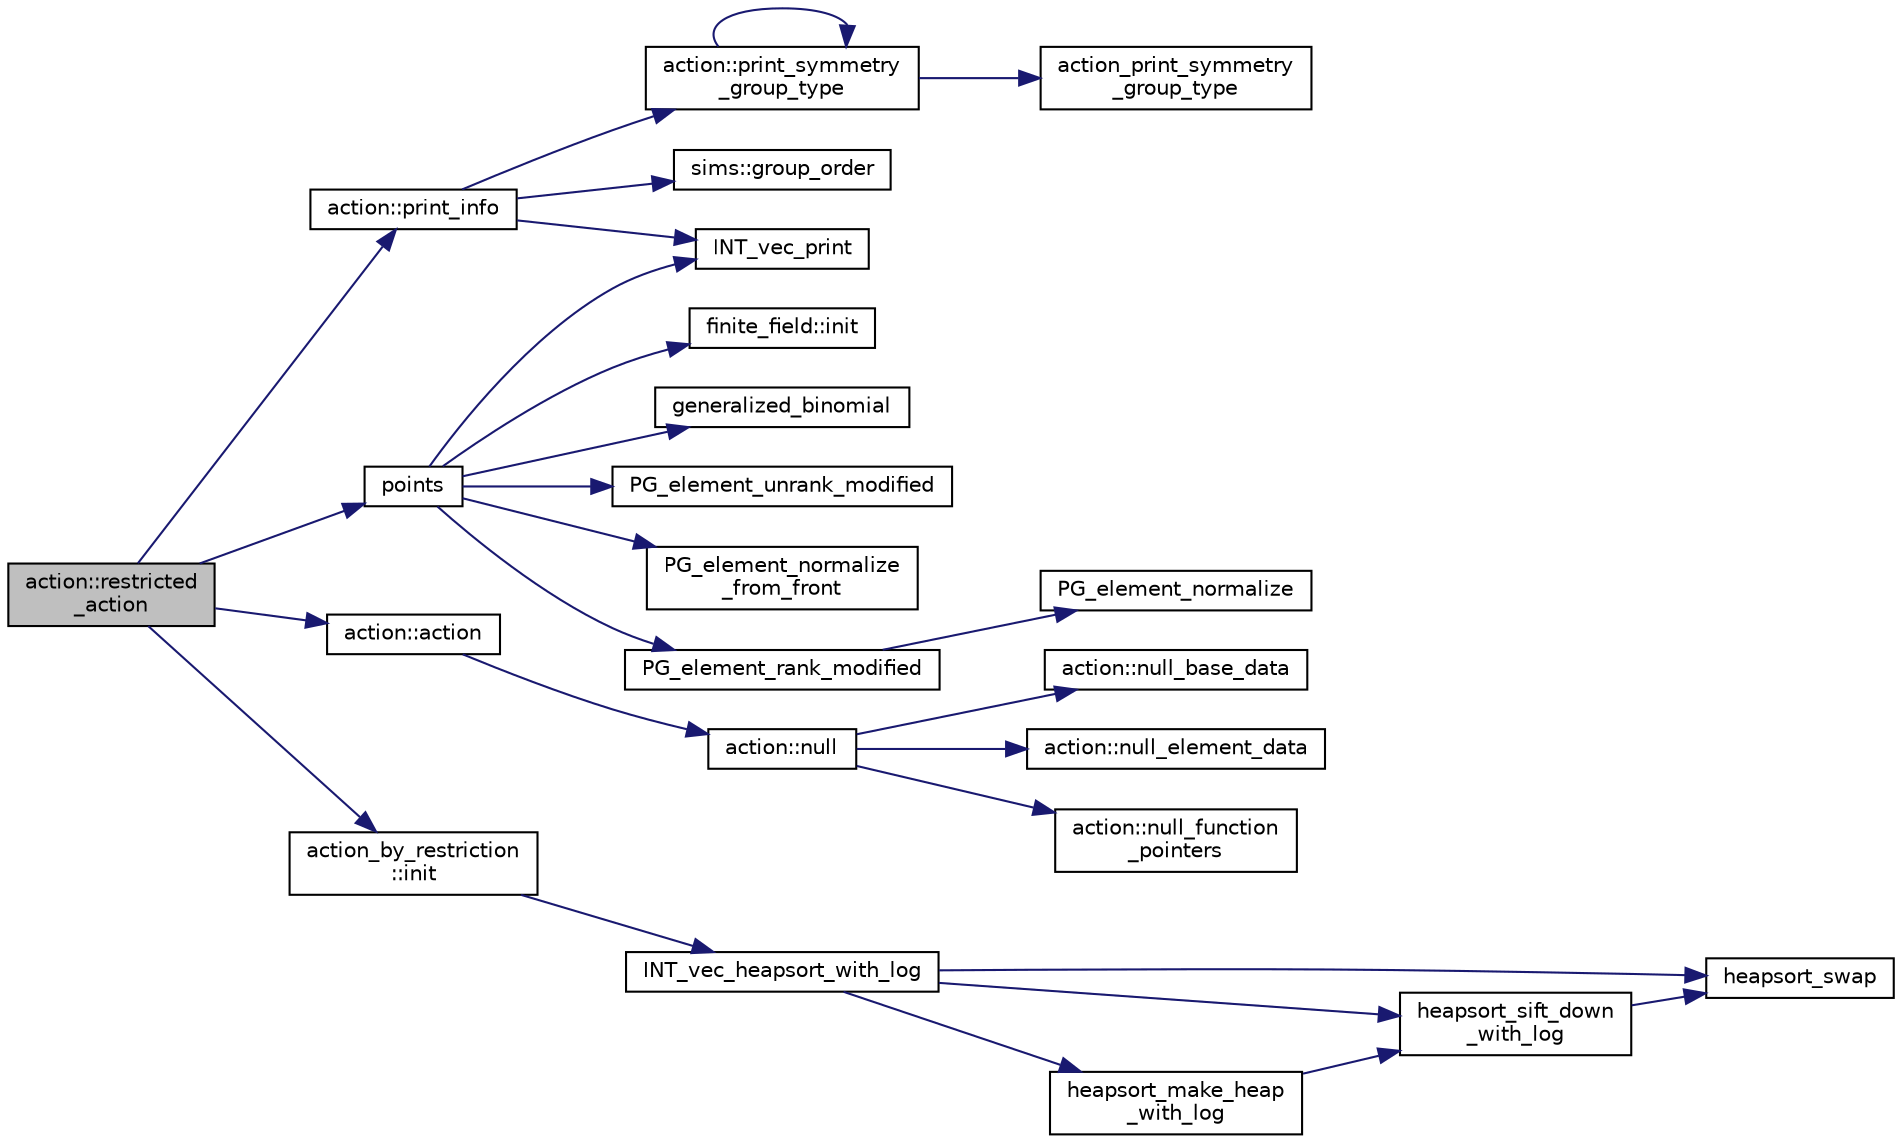 digraph "action::restricted_action"
{
  edge [fontname="Helvetica",fontsize="10",labelfontname="Helvetica",labelfontsize="10"];
  node [fontname="Helvetica",fontsize="10",shape=record];
  rankdir="LR";
  Node34446 [label="action::restricted\l_action",height=0.2,width=0.4,color="black", fillcolor="grey75", style="filled", fontcolor="black"];
  Node34446 -> Node34447 [color="midnightblue",fontsize="10",style="solid",fontname="Helvetica"];
  Node34447 [label="action::print_info",height=0.2,width=0.4,color="black", fillcolor="white", style="filled",URL="$d2/d86/classaction.html#a6f89e493e5c5a32e5c3b8963d438ce86"];
  Node34447 -> Node34448 [color="midnightblue",fontsize="10",style="solid",fontname="Helvetica"];
  Node34448 [label="action::print_symmetry\l_group_type",height=0.2,width=0.4,color="black", fillcolor="white", style="filled",URL="$d2/d86/classaction.html#aed811766c7e64fe2c853df8b0b67aa6e"];
  Node34448 -> Node34449 [color="midnightblue",fontsize="10",style="solid",fontname="Helvetica"];
  Node34449 [label="action_print_symmetry\l_group_type",height=0.2,width=0.4,color="black", fillcolor="white", style="filled",URL="$d5/d90/action__global_8_c.html#a03666b9440c4962148eba7905b9f843c"];
  Node34448 -> Node34448 [color="midnightblue",fontsize="10",style="solid",fontname="Helvetica"];
  Node34447 -> Node34450 [color="midnightblue",fontsize="10",style="solid",fontname="Helvetica"];
  Node34450 [label="INT_vec_print",height=0.2,width=0.4,color="black", fillcolor="white", style="filled",URL="$df/dbf/sajeeb_8_c.html#a79a5901af0b47dd0d694109543c027fe"];
  Node34447 -> Node34451 [color="midnightblue",fontsize="10",style="solid",fontname="Helvetica"];
  Node34451 [label="sims::group_order",height=0.2,width=0.4,color="black", fillcolor="white", style="filled",URL="$d9/df3/classsims.html#aa442445175656570fa35febbe790efad"];
  Node34446 -> Node34452 [color="midnightblue",fontsize="10",style="solid",fontname="Helvetica"];
  Node34452 [label="action::action",height=0.2,width=0.4,color="black", fillcolor="white", style="filled",URL="$d2/d86/classaction.html#a108adb38ad362aeb55cf40b9de38bb16"];
  Node34452 -> Node34453 [color="midnightblue",fontsize="10",style="solid",fontname="Helvetica"];
  Node34453 [label="action::null",height=0.2,width=0.4,color="black", fillcolor="white", style="filled",URL="$d2/d86/classaction.html#af05ce222a97a1eff5f692b9193dee125"];
  Node34453 -> Node34454 [color="midnightblue",fontsize="10",style="solid",fontname="Helvetica"];
  Node34454 [label="action::null_base_data",height=0.2,width=0.4,color="black", fillcolor="white", style="filled",URL="$d2/d86/classaction.html#a09d62a3dd408d1c0704b380b26f72fb0"];
  Node34453 -> Node34455 [color="midnightblue",fontsize="10",style="solid",fontname="Helvetica"];
  Node34455 [label="action::null_element_data",height=0.2,width=0.4,color="black", fillcolor="white", style="filled",URL="$d2/d86/classaction.html#a90cd98bea15f55a3c25cb9c6b68685df"];
  Node34453 -> Node34456 [color="midnightblue",fontsize="10",style="solid",fontname="Helvetica"];
  Node34456 [label="action::null_function\l_pointers",height=0.2,width=0.4,color="black", fillcolor="white", style="filled",URL="$d2/d86/classaction.html#a1359d74a665e82a098fba5c1c1249dde"];
  Node34446 -> Node34457 [color="midnightblue",fontsize="10",style="solid",fontname="Helvetica"];
  Node34457 [label="action_by_restriction\l::init",height=0.2,width=0.4,color="black", fillcolor="white", style="filled",URL="$d1/d7e/classaction__by__restriction.html#af98e88c513afe51527082f11aac571f8"];
  Node34457 -> Node34458 [color="midnightblue",fontsize="10",style="solid",fontname="Helvetica"];
  Node34458 [label="INT_vec_heapsort_with_log",height=0.2,width=0.4,color="black", fillcolor="white", style="filled",URL="$d5/de2/foundations_2data__structures_2data__structures_8h.html#a9d838c341cd204ed79499960a8ed393d"];
  Node34458 -> Node34459 [color="midnightblue",fontsize="10",style="solid",fontname="Helvetica"];
  Node34459 [label="heapsort_make_heap\l_with_log",height=0.2,width=0.4,color="black", fillcolor="white", style="filled",URL="$d4/dd7/sorting_8_c.html#a100d0747647500480fe5dc76ff98cee5"];
  Node34459 -> Node34460 [color="midnightblue",fontsize="10",style="solid",fontname="Helvetica"];
  Node34460 [label="heapsort_sift_down\l_with_log",height=0.2,width=0.4,color="black", fillcolor="white", style="filled",URL="$d4/dd7/sorting_8_c.html#ac7af225fae479a93d6957f79734ba2a6"];
  Node34460 -> Node34461 [color="midnightblue",fontsize="10",style="solid",fontname="Helvetica"];
  Node34461 [label="heapsort_swap",height=0.2,width=0.4,color="black", fillcolor="white", style="filled",URL="$d4/dd7/sorting_8_c.html#a8f048362e6065297b19b6975bcbbfcc6"];
  Node34458 -> Node34461 [color="midnightblue",fontsize="10",style="solid",fontname="Helvetica"];
  Node34458 -> Node34460 [color="midnightblue",fontsize="10",style="solid",fontname="Helvetica"];
  Node34446 -> Node34462 [color="midnightblue",fontsize="10",style="solid",fontname="Helvetica"];
  Node34462 [label="points",height=0.2,width=0.4,color="black", fillcolor="white", style="filled",URL="$d7/d83/points_8_c.html#a8a498513b4415e1a4628a70fb6b26817"];
  Node34462 -> Node34463 [color="midnightblue",fontsize="10",style="solid",fontname="Helvetica"];
  Node34463 [label="finite_field::init",height=0.2,width=0.4,color="black", fillcolor="white", style="filled",URL="$df/d5a/classfinite__field.html#a13e75e8165b27464935b50368ee8313c"];
  Node34462 -> Node34464 [color="midnightblue",fontsize="10",style="solid",fontname="Helvetica"];
  Node34464 [label="generalized_binomial",height=0.2,width=0.4,color="black", fillcolor="white", style="filled",URL="$d2/d7c/combinatorics_8_c.html#a24762dc22e45175d18ec1ec1d2556ae8"];
  Node34462 -> Node34465 [color="midnightblue",fontsize="10",style="solid",fontname="Helvetica"];
  Node34465 [label="PG_element_unrank_modified",height=0.2,width=0.4,color="black", fillcolor="white", style="filled",URL="$d4/d67/geometry_8h.html#a83ae9b605d496f6a90345303f6efae64"];
  Node34462 -> Node34450 [color="midnightblue",fontsize="10",style="solid",fontname="Helvetica"];
  Node34462 -> Node34466 [color="midnightblue",fontsize="10",style="solid",fontname="Helvetica"];
  Node34466 [label="PG_element_normalize\l_from_front",height=0.2,width=0.4,color="black", fillcolor="white", style="filled",URL="$d4/d67/geometry_8h.html#af675caf5f9975573455c8d93cb56bf95"];
  Node34462 -> Node34467 [color="midnightblue",fontsize="10",style="solid",fontname="Helvetica"];
  Node34467 [label="PG_element_rank_modified",height=0.2,width=0.4,color="black", fillcolor="white", style="filled",URL="$d4/d67/geometry_8h.html#a9cd1a8bf5b88a038e33862f6c2c3dd36"];
  Node34467 -> Node34468 [color="midnightblue",fontsize="10",style="solid",fontname="Helvetica"];
  Node34468 [label="PG_element_normalize",height=0.2,width=0.4,color="black", fillcolor="white", style="filled",URL="$df/de4/projective_8_c.html#a5a4c3c1158bad6bab0d786c616bd0996"];
}
